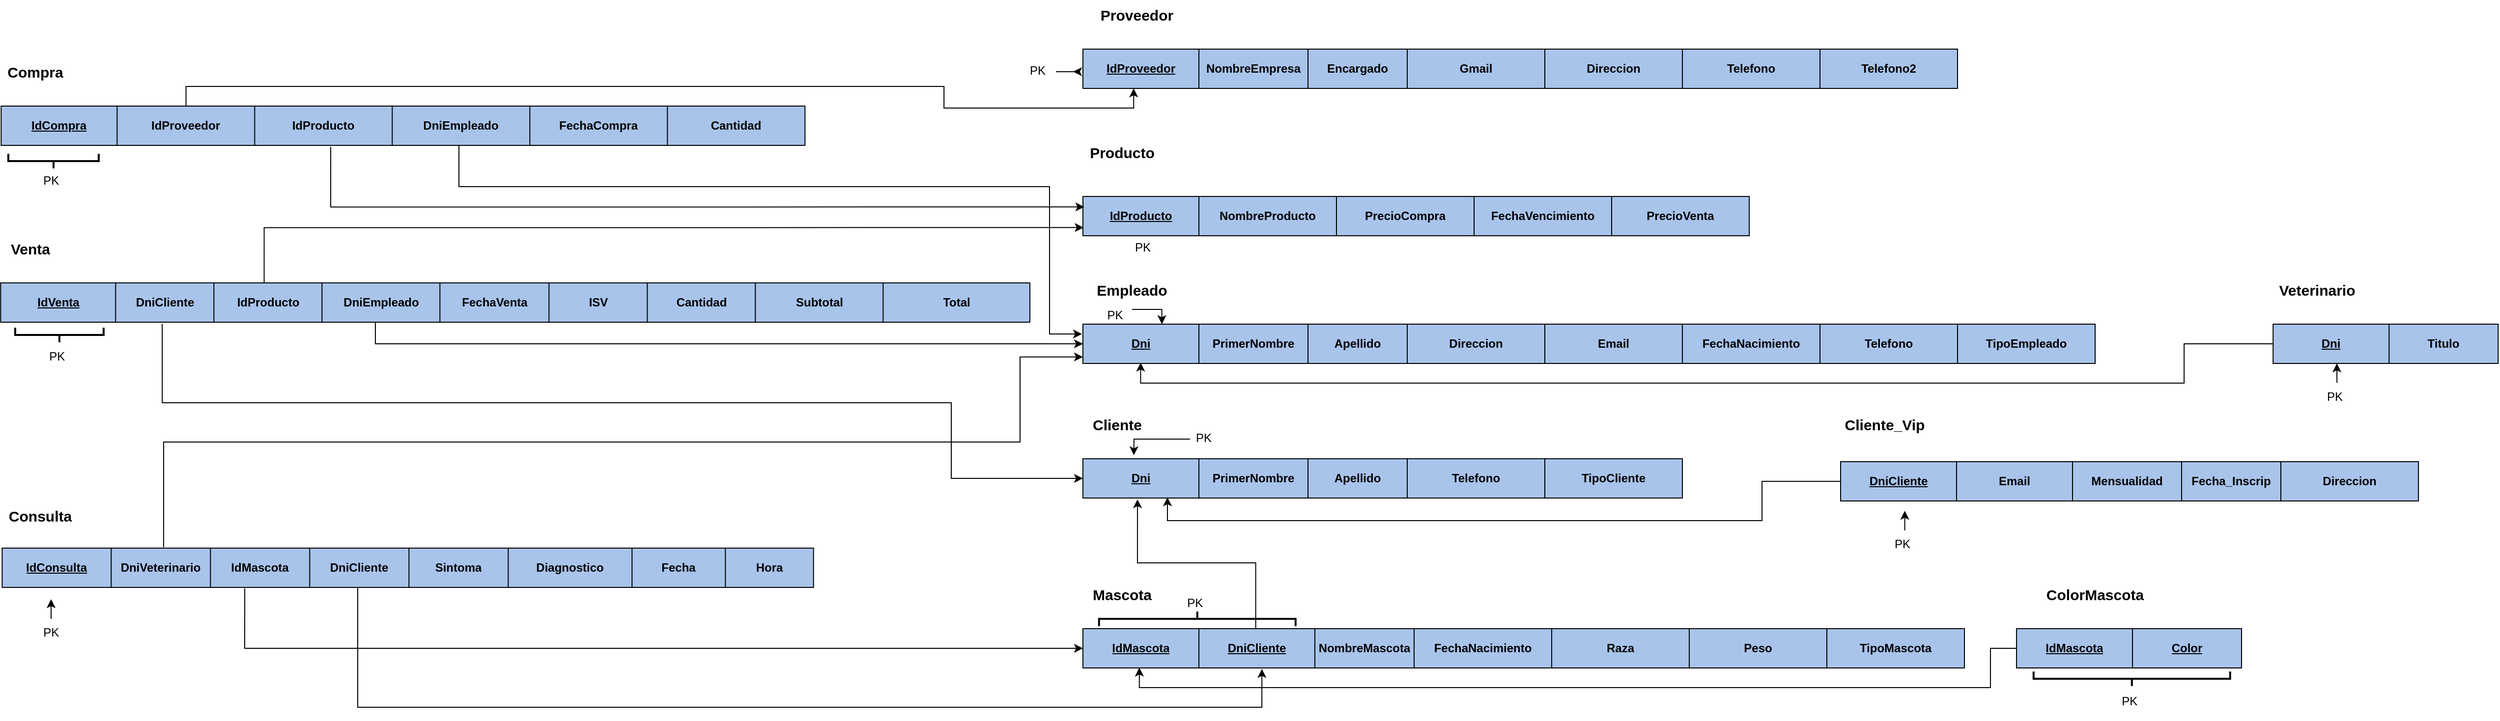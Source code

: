 <mxfile version="20.1.1" type="device"><diagram id="XAmzY2Pm8uaofA_LqU26" name="Page-2"><mxGraphModel dx="2744" dy="787" grid="1" gridSize="10" guides="1" tooltips="1" connect="1" arrows="1" fold="1" page="1" pageScale="1" pageWidth="1169" pageHeight="827" math="0" shadow="0"><root><mxCell id="0"/><mxCell id="1" parent="0"/><mxCell id="cTobiSE4EGSaEk4WA8SZ-1" value="" style="shape=table;startSize=0;container=1;collapsible=0;childLayout=tableLayout;labelBackgroundColor=#FFFFFF;fillColor=#A9C4EB;" parent="1" vertex="1"><mxGeometry x="-6" y="100" width="890" height="40" as="geometry"/></mxCell><mxCell id="cTobiSE4EGSaEk4WA8SZ-2" value="" style="shape=tableRow;horizontal=0;startSize=0;swimlaneHead=0;swimlaneBody=0;top=0;left=0;bottom=0;right=0;collapsible=0;dropTarget=0;fillColor=none;points=[[0,0.5],[1,0.5]];portConstraint=eastwest;" parent="cTobiSE4EGSaEk4WA8SZ-1" vertex="1"><mxGeometry width="890" height="40" as="geometry"/></mxCell><mxCell id="cTobiSE4EGSaEk4WA8SZ-3" value="IdProveedor" style="shape=partialRectangle;html=1;whiteSpace=wrap;connectable=0;overflow=hidden;fillColor=none;top=0;left=0;bottom=0;right=0;pointerEvents=1;fontStyle=5;labelBackgroundColor=none;" parent="cTobiSE4EGSaEk4WA8SZ-2" vertex="1"><mxGeometry width="118" height="40" as="geometry"><mxRectangle width="118" height="40" as="alternateBounds"/></mxGeometry></mxCell><mxCell id="cTobiSE4EGSaEk4WA8SZ-4" value="NombreEmpresa" style="shape=partialRectangle;html=1;whiteSpace=wrap;connectable=0;overflow=hidden;fillColor=none;top=0;left=0;bottom=0;right=0;pointerEvents=1;fontStyle=1" parent="cTobiSE4EGSaEk4WA8SZ-2" vertex="1"><mxGeometry x="118" width="111" height="40" as="geometry"><mxRectangle width="111" height="40" as="alternateBounds"/></mxGeometry></mxCell><mxCell id="cTobiSE4EGSaEk4WA8SZ-5" value="Encargado" style="shape=partialRectangle;html=1;whiteSpace=wrap;connectable=0;overflow=hidden;fillColor=none;top=0;left=0;bottom=0;right=0;pointerEvents=1;fontStyle=1" parent="cTobiSE4EGSaEk4WA8SZ-2" vertex="1"><mxGeometry x="229" width="101" height="40" as="geometry"><mxRectangle width="101" height="40" as="alternateBounds"/></mxGeometry></mxCell><mxCell id="cTobiSE4EGSaEk4WA8SZ-6" value="Gmail" style="shape=partialRectangle;html=1;whiteSpace=wrap;connectable=0;overflow=hidden;fillColor=none;top=0;left=0;bottom=0;right=0;pointerEvents=1;fontStyle=1" parent="cTobiSE4EGSaEk4WA8SZ-2" vertex="1"><mxGeometry x="330" width="140" height="40" as="geometry"><mxRectangle width="140" height="40" as="alternateBounds"/></mxGeometry></mxCell><mxCell id="cTobiSE4EGSaEk4WA8SZ-8" value="Direccion" style="shape=partialRectangle;html=1;whiteSpace=wrap;connectable=0;overflow=hidden;fillColor=none;top=0;left=0;bottom=0;right=0;pointerEvents=1;fontStyle=1" parent="cTobiSE4EGSaEk4WA8SZ-2" vertex="1"><mxGeometry x="470" width="140" height="40" as="geometry"><mxRectangle width="140" height="40" as="alternateBounds"/></mxGeometry></mxCell><mxCell id="cTobiSE4EGSaEk4WA8SZ-9" value="Telefono" style="shape=partialRectangle;html=1;whiteSpace=wrap;connectable=0;overflow=hidden;fillColor=none;top=0;left=0;bottom=0;right=0;pointerEvents=1;fontStyle=1" parent="cTobiSE4EGSaEk4WA8SZ-2" vertex="1"><mxGeometry x="610" width="140" height="40" as="geometry"><mxRectangle width="140" height="40" as="alternateBounds"/></mxGeometry></mxCell><mxCell id="cTobiSE4EGSaEk4WA8SZ-10" value="Telefono2" style="shape=partialRectangle;html=1;whiteSpace=wrap;connectable=0;overflow=hidden;fillColor=none;top=0;left=0;bottom=0;right=0;pointerEvents=1;fontStyle=1" parent="cTobiSE4EGSaEk4WA8SZ-2" vertex="1"><mxGeometry x="750" width="140" height="40" as="geometry"><mxRectangle width="140" height="40" as="alternateBounds"/></mxGeometry></mxCell><mxCell id="cTobiSE4EGSaEk4WA8SZ-11" value="Proveedor" style="text;html=1;strokeColor=none;fillColor=none;align=center;verticalAlign=middle;whiteSpace=wrap;rounded=0;fontStyle=1;fontSize=15;" parent="1" vertex="1"><mxGeometry x="-6" y="50" width="110.11" height="30" as="geometry"/></mxCell><mxCell id="cTobiSE4EGSaEk4WA8SZ-12" value="" style="shape=table;startSize=0;container=1;collapsible=0;childLayout=tableLayout;fillColor=#A9C4EB;" parent="1" vertex="1"><mxGeometry x="-6" y="380" width="1030" height="40" as="geometry"/></mxCell><mxCell id="cTobiSE4EGSaEk4WA8SZ-13" value="" style="shape=tableRow;horizontal=0;startSize=0;swimlaneHead=0;swimlaneBody=0;top=0;left=0;bottom=0;right=0;collapsible=0;dropTarget=0;fillColor=none;points=[[0,0.5],[1,0.5]];portConstraint=eastwest;" parent="cTobiSE4EGSaEk4WA8SZ-12" vertex="1"><mxGeometry width="1030" height="40" as="geometry"/></mxCell><mxCell id="cTobiSE4EGSaEk4WA8SZ-14" value="Dni" style="shape=partialRectangle;html=1;whiteSpace=wrap;connectable=0;overflow=hidden;fillColor=none;top=0;left=0;bottom=0;right=0;pointerEvents=1;fontStyle=5" parent="cTobiSE4EGSaEk4WA8SZ-13" vertex="1"><mxGeometry width="118" height="40" as="geometry"><mxRectangle width="118" height="40" as="alternateBounds"/></mxGeometry></mxCell><mxCell id="cTobiSE4EGSaEk4WA8SZ-15" value="PrimerNombre" style="shape=partialRectangle;html=1;whiteSpace=wrap;connectable=0;overflow=hidden;fillColor=none;top=0;left=0;bottom=0;right=0;pointerEvents=1;fontStyle=1" parent="cTobiSE4EGSaEk4WA8SZ-13" vertex="1"><mxGeometry x="118" width="111" height="40" as="geometry"><mxRectangle width="111" height="40" as="alternateBounds"/></mxGeometry></mxCell><mxCell id="cTobiSE4EGSaEk4WA8SZ-16" value="Apellido" style="shape=partialRectangle;html=1;whiteSpace=wrap;connectable=0;overflow=hidden;fillColor=none;top=0;left=0;bottom=0;right=0;pointerEvents=1;fontStyle=1" parent="cTobiSE4EGSaEk4WA8SZ-13" vertex="1"><mxGeometry x="229" width="101" height="40" as="geometry"><mxRectangle width="101" height="40" as="alternateBounds"/></mxGeometry></mxCell><mxCell id="cTobiSE4EGSaEk4WA8SZ-17" value="Direccion" style="shape=partialRectangle;html=1;whiteSpace=wrap;connectable=0;overflow=hidden;fillColor=none;top=0;left=0;bottom=0;right=0;pointerEvents=1;fontStyle=1" parent="cTobiSE4EGSaEk4WA8SZ-13" vertex="1"><mxGeometry x="330" width="140" height="40" as="geometry"><mxRectangle width="140" height="40" as="alternateBounds"/></mxGeometry></mxCell><mxCell id="cTobiSE4EGSaEk4WA8SZ-18" value="Email" style="shape=partialRectangle;html=1;whiteSpace=wrap;connectable=0;overflow=hidden;fillColor=none;top=0;left=0;bottom=0;right=0;pointerEvents=1;fontStyle=1" parent="cTobiSE4EGSaEk4WA8SZ-13" vertex="1"><mxGeometry x="470" width="140" height="40" as="geometry"><mxRectangle width="140" height="40" as="alternateBounds"/></mxGeometry></mxCell><mxCell id="cTobiSE4EGSaEk4WA8SZ-19" value="FechaNacimiento" style="shape=partialRectangle;html=1;whiteSpace=wrap;connectable=0;overflow=hidden;fillColor=none;top=0;left=0;bottom=0;right=0;pointerEvents=1;fontStyle=1" parent="cTobiSE4EGSaEk4WA8SZ-13" vertex="1"><mxGeometry x="610" width="140" height="40" as="geometry"><mxRectangle width="140" height="40" as="alternateBounds"/></mxGeometry></mxCell><mxCell id="cTobiSE4EGSaEk4WA8SZ-20" value="Telefono" style="shape=partialRectangle;html=1;whiteSpace=wrap;connectable=0;overflow=hidden;fillColor=none;top=0;left=0;bottom=0;right=0;pointerEvents=1;fontStyle=1" parent="cTobiSE4EGSaEk4WA8SZ-13" vertex="1"><mxGeometry x="750" width="140" height="40" as="geometry"><mxRectangle width="140" height="40" as="alternateBounds"/></mxGeometry></mxCell><mxCell id="cTobiSE4EGSaEk4WA8SZ-21" value="TipoEmpleado" style="shape=partialRectangle;html=1;whiteSpace=wrap;connectable=0;overflow=hidden;fillColor=none;top=0;left=0;bottom=0;right=0;pointerEvents=1;fontStyle=1" parent="cTobiSE4EGSaEk4WA8SZ-13" vertex="1"><mxGeometry x="890" width="140" height="40" as="geometry"><mxRectangle width="140" height="40" as="alternateBounds"/></mxGeometry></mxCell><mxCell id="cTobiSE4EGSaEk4WA8SZ-22" value="Empleado" style="text;html=1;strokeColor=none;fillColor=none;align=center;verticalAlign=middle;whiteSpace=wrap;rounded=0;fontStyle=1;fontSize=15;" parent="1" vertex="1"><mxGeometry x="-6" y="330" width="100.11" height="30" as="geometry"/></mxCell><mxCell id="cTobiSE4EGSaEk4WA8SZ-23" value="" style="shape=table;startSize=0;container=1;collapsible=0;childLayout=tableLayout;fillColor=#A9C4EB;" parent="1" vertex="1"><mxGeometry x="-6" y="517" width="610" height="40" as="geometry"/></mxCell><mxCell id="cTobiSE4EGSaEk4WA8SZ-24" value="" style="shape=tableRow;horizontal=0;startSize=0;swimlaneHead=0;swimlaneBody=0;top=0;left=0;bottom=0;right=0;collapsible=0;dropTarget=0;fillColor=none;points=[[0,0.5],[1,0.5]];portConstraint=eastwest;" parent="cTobiSE4EGSaEk4WA8SZ-23" vertex="1"><mxGeometry width="610" height="40" as="geometry"/></mxCell><mxCell id="cTobiSE4EGSaEk4WA8SZ-25" value="Dni" style="shape=partialRectangle;html=1;whiteSpace=wrap;connectable=0;overflow=hidden;fillColor=none;top=0;left=0;bottom=0;right=0;pointerEvents=1;fontStyle=5" parent="cTobiSE4EGSaEk4WA8SZ-24" vertex="1"><mxGeometry width="118" height="40" as="geometry"><mxRectangle width="118" height="40" as="alternateBounds"/></mxGeometry></mxCell><mxCell id="cTobiSE4EGSaEk4WA8SZ-26" value="PrimerNombre" style="shape=partialRectangle;html=1;whiteSpace=wrap;connectable=0;overflow=hidden;fillColor=none;top=0;left=0;bottom=0;right=0;pointerEvents=1;fontStyle=1" parent="cTobiSE4EGSaEk4WA8SZ-24" vertex="1"><mxGeometry x="118" width="111" height="40" as="geometry"><mxRectangle width="111" height="40" as="alternateBounds"/></mxGeometry></mxCell><mxCell id="cTobiSE4EGSaEk4WA8SZ-27" value="Apellido" style="shape=partialRectangle;html=1;whiteSpace=wrap;connectable=0;overflow=hidden;fillColor=none;top=0;left=0;bottom=0;right=0;pointerEvents=1;fontStyle=1" parent="cTobiSE4EGSaEk4WA8SZ-24" vertex="1"><mxGeometry x="229" width="101" height="40" as="geometry"><mxRectangle width="101" height="40" as="alternateBounds"/></mxGeometry></mxCell><mxCell id="cTobiSE4EGSaEk4WA8SZ-28" value="Telefono" style="shape=partialRectangle;html=1;whiteSpace=wrap;connectable=0;overflow=hidden;fillColor=none;top=0;left=0;bottom=0;right=0;pointerEvents=1;fontStyle=1" parent="cTobiSE4EGSaEk4WA8SZ-24" vertex="1"><mxGeometry x="330" width="140" height="40" as="geometry"><mxRectangle width="140" height="40" as="alternateBounds"/></mxGeometry></mxCell><mxCell id="cTobiSE4EGSaEk4WA8SZ-29" value="TipoCliente" style="shape=partialRectangle;html=1;whiteSpace=wrap;connectable=0;overflow=hidden;fillColor=none;top=0;left=0;bottom=0;right=0;pointerEvents=1;fontStyle=1" parent="cTobiSE4EGSaEk4WA8SZ-24" vertex="1"><mxGeometry x="470" width="140" height="40" as="geometry"><mxRectangle width="140" height="40" as="alternateBounds"/></mxGeometry></mxCell><mxCell id="cTobiSE4EGSaEk4WA8SZ-30" value="Cliente" style="text;html=1;strokeColor=none;fillColor=none;align=center;verticalAlign=middle;whiteSpace=wrap;rounded=0;fontStyle=1;fontSize=15;" parent="1" vertex="1"><mxGeometry x="-6" y="467" width="70.11" height="30" as="geometry"/></mxCell><mxCell id="cTobiSE4EGSaEk4WA8SZ-32" value="" style="shape=table;startSize=0;container=1;collapsible=0;childLayout=tableLayout;fillColor=#A9C4EB;" parent="1" vertex="1"><mxGeometry x="765" y="520" width="588" height="40" as="geometry"/></mxCell><mxCell id="cTobiSE4EGSaEk4WA8SZ-33" value="" style="shape=tableRow;horizontal=0;startSize=0;swimlaneHead=0;swimlaneBody=0;top=0;left=0;bottom=0;right=0;collapsible=0;dropTarget=0;fillColor=none;points=[[0,0.5],[1,0.5]];portConstraint=eastwest;" parent="cTobiSE4EGSaEk4WA8SZ-32" vertex="1"><mxGeometry width="588" height="40" as="geometry"/></mxCell><mxCell id="cTobiSE4EGSaEk4WA8SZ-34" value="&lt;u&gt;DniCliente&lt;/u&gt;" style="shape=partialRectangle;html=1;whiteSpace=wrap;connectable=0;overflow=hidden;fillColor=none;top=0;left=0;bottom=0;right=0;pointerEvents=1;fontStyle=1" parent="cTobiSE4EGSaEk4WA8SZ-33" vertex="1"><mxGeometry width="118" height="40" as="geometry"><mxRectangle width="118" height="40" as="alternateBounds"/></mxGeometry></mxCell><mxCell id="cTobiSE4EGSaEk4WA8SZ-35" value="Email" style="shape=partialRectangle;html=1;whiteSpace=wrap;connectable=0;overflow=hidden;fillColor=none;top=0;left=0;bottom=0;right=0;pointerEvents=1;fontStyle=1" parent="cTobiSE4EGSaEk4WA8SZ-33" vertex="1"><mxGeometry x="118" width="118" height="40" as="geometry"><mxRectangle width="118" height="40" as="alternateBounds"/></mxGeometry></mxCell><mxCell id="cTobiSE4EGSaEk4WA8SZ-36" value="Mensualidad" style="shape=partialRectangle;html=1;whiteSpace=wrap;connectable=0;overflow=hidden;fillColor=none;top=0;left=0;bottom=0;right=0;pointerEvents=1;fontStyle=1" parent="cTobiSE4EGSaEk4WA8SZ-33" vertex="1"><mxGeometry x="236" width="111" height="40" as="geometry"><mxRectangle width="111" height="40" as="alternateBounds"/></mxGeometry></mxCell><mxCell id="cTobiSE4EGSaEk4WA8SZ-37" value="Fecha_Inscrip" style="shape=partialRectangle;html=1;whiteSpace=wrap;connectable=0;overflow=hidden;fillColor=none;top=0;left=0;bottom=0;right=0;pointerEvents=1;fontStyle=1" parent="cTobiSE4EGSaEk4WA8SZ-33" vertex="1"><mxGeometry x="347" width="101" height="40" as="geometry"><mxRectangle width="101" height="40" as="alternateBounds"/></mxGeometry></mxCell><mxCell id="cTobiSE4EGSaEk4WA8SZ-38" value="Direccion" style="shape=partialRectangle;html=1;whiteSpace=wrap;connectable=0;overflow=hidden;fillColor=none;top=0;left=0;bottom=0;right=0;pointerEvents=1;fontStyle=1" parent="cTobiSE4EGSaEk4WA8SZ-33" vertex="1"><mxGeometry x="448" width="140" height="40" as="geometry"><mxRectangle width="140" height="40" as="alternateBounds"/></mxGeometry></mxCell><mxCell id="cTobiSE4EGSaEk4WA8SZ-40" value="Cliente_Vip" style="text;html=1;strokeColor=none;fillColor=none;align=center;verticalAlign=middle;whiteSpace=wrap;rounded=0;fontStyle=1;fontSize=15;" parent="1" vertex="1"><mxGeometry x="765" y="467" width="90.11" height="30" as="geometry"/></mxCell><mxCell id="cTobiSE4EGSaEk4WA8SZ-48" value="Consulta" style="text;html=1;strokeColor=none;fillColor=none;align=center;verticalAlign=middle;whiteSpace=wrap;rounded=0;fontStyle=1;fontSize=15;" parent="1" vertex="1"><mxGeometry x="-1107.34" y="560" width="80.11" height="30" as="geometry"/></mxCell><mxCell id="cTobiSE4EGSaEk4WA8SZ-118" style="edgeStyle=orthogonalEdgeStyle;rounded=0;orthogonalLoop=1;jettySize=auto;html=1;fontSize=15;entryX=0.057;entryY=0.98;entryDx=0;entryDy=0;entryPerimeter=0;" parent="1" source="cTobiSE4EGSaEk4WA8SZ-50" target="cTobiSE4EGSaEk4WA8SZ-13" edge="1"><mxGeometry relative="1" as="geometry"><mxPoint x="34" y="450" as="targetPoint"/></mxGeometry></mxCell><mxCell id="cTobiSE4EGSaEk4WA8SZ-50" value="" style="shape=table;startSize=0;container=1;collapsible=0;childLayout=tableLayout;fillColor=#A9C4EB;" parent="1" vertex="1"><mxGeometry x="1205.11" y="380" width="229" height="40" as="geometry"/></mxCell><mxCell id="cTobiSE4EGSaEk4WA8SZ-51" value="" style="shape=tableRow;horizontal=0;startSize=0;swimlaneHead=0;swimlaneBody=0;top=0;left=0;bottom=0;right=0;collapsible=0;dropTarget=0;fillColor=none;points=[[0,0.5],[1,0.5]];portConstraint=eastwest;" parent="cTobiSE4EGSaEk4WA8SZ-50" vertex="1"><mxGeometry width="229" height="40" as="geometry"/></mxCell><mxCell id="cTobiSE4EGSaEk4WA8SZ-52" value="Dni" style="shape=partialRectangle;html=1;whiteSpace=wrap;connectable=0;overflow=hidden;fillColor=none;top=0;left=0;bottom=0;right=0;pointerEvents=1;fontStyle=5" parent="cTobiSE4EGSaEk4WA8SZ-51" vertex="1"><mxGeometry width="118" height="40" as="geometry"><mxRectangle width="118" height="40" as="alternateBounds"/></mxGeometry></mxCell><mxCell id="cTobiSE4EGSaEk4WA8SZ-53" value="Titulo" style="shape=partialRectangle;html=1;whiteSpace=wrap;connectable=0;overflow=hidden;fillColor=none;top=0;left=0;bottom=0;right=0;pointerEvents=1;fontStyle=1" parent="cTobiSE4EGSaEk4WA8SZ-51" vertex="1"><mxGeometry x="118" width="111" height="40" as="geometry"><mxRectangle width="111" height="40" as="alternateBounds"/></mxGeometry></mxCell><mxCell id="cTobiSE4EGSaEk4WA8SZ-54" value="Veterinario" style="text;html=1;strokeColor=none;fillColor=none;align=center;verticalAlign=middle;whiteSpace=wrap;rounded=0;fontStyle=1;fontSize=15;" parent="1" vertex="1"><mxGeometry x="1205.11" y="330" width="90.11" height="30" as="geometry"/></mxCell><mxCell id="cTobiSE4EGSaEk4WA8SZ-55" value="" style="shape=table;startSize=0;container=1;collapsible=0;childLayout=tableLayout;fillColor=#A9C4EB;" parent="1" vertex="1"><mxGeometry x="-6.0" y="250" width="678" height="40" as="geometry"/></mxCell><mxCell id="cTobiSE4EGSaEk4WA8SZ-56" value="" style="shape=tableRow;horizontal=0;startSize=0;swimlaneHead=0;swimlaneBody=0;top=0;left=0;bottom=0;right=0;collapsible=0;dropTarget=0;fillColor=none;points=[[0,0.5],[1,0.5]];portConstraint=eastwest;" parent="cTobiSE4EGSaEk4WA8SZ-55" vertex="1"><mxGeometry width="678" height="40" as="geometry"/></mxCell><mxCell id="cTobiSE4EGSaEk4WA8SZ-57" value="IdProducto" style="shape=partialRectangle;html=1;whiteSpace=wrap;connectable=0;overflow=hidden;fillColor=none;top=0;left=0;bottom=0;right=0;pointerEvents=1;fontStyle=5" parent="cTobiSE4EGSaEk4WA8SZ-56" vertex="1"><mxGeometry width="118" height="40" as="geometry"><mxRectangle width="118" height="40" as="alternateBounds"/></mxGeometry></mxCell><mxCell id="4yWXwOVykgRyZm-Iu1ia-2" value="NombreProducto" style="shape=partialRectangle;html=1;whiteSpace=wrap;connectable=0;overflow=hidden;fillColor=none;top=0;left=0;bottom=0;right=0;pointerEvents=1;fontStyle=1" parent="cTobiSE4EGSaEk4WA8SZ-56" vertex="1"><mxGeometry x="118" width="140" height="40" as="geometry"><mxRectangle width="140" height="40" as="alternateBounds"/></mxGeometry></mxCell><mxCell id="cTobiSE4EGSaEk4WA8SZ-58" value="PrecioCompra" style="shape=partialRectangle;html=1;whiteSpace=wrap;connectable=0;overflow=hidden;fillColor=none;top=0;left=0;bottom=0;right=0;pointerEvents=1;fontStyle=1" parent="cTobiSE4EGSaEk4WA8SZ-56" vertex="1"><mxGeometry x="258" width="140" height="40" as="geometry"><mxRectangle width="140" height="40" as="alternateBounds"/></mxGeometry></mxCell><mxCell id="cTobiSE4EGSaEk4WA8SZ-59" value="FechaVencimiento" style="shape=partialRectangle;html=1;whiteSpace=wrap;connectable=0;overflow=hidden;fillColor=none;top=0;left=0;bottom=0;right=0;pointerEvents=1;fontStyle=1" parent="cTobiSE4EGSaEk4WA8SZ-56" vertex="1"><mxGeometry x="398" width="140" height="40" as="geometry"><mxRectangle width="140" height="40" as="alternateBounds"/></mxGeometry></mxCell><mxCell id="cTobiSE4EGSaEk4WA8SZ-60" value="PrecioVenta" style="shape=partialRectangle;html=1;whiteSpace=wrap;connectable=0;overflow=hidden;fillColor=none;top=0;left=0;bottom=0;right=0;pointerEvents=1;fontStyle=1" parent="cTobiSE4EGSaEk4WA8SZ-56" vertex="1"><mxGeometry x="538" width="140" height="40" as="geometry"><mxRectangle width="140" height="40" as="alternateBounds"/></mxGeometry></mxCell><mxCell id="cTobiSE4EGSaEk4WA8SZ-62" value="Producto" style="text;html=1;strokeColor=none;fillColor=none;align=center;verticalAlign=middle;whiteSpace=wrap;rounded=0;fontStyle=1;fontSize=15;" parent="1" vertex="1"><mxGeometry x="-6.0" y="190" width="80.11" height="30" as="geometry"/></mxCell><mxCell id="cTobiSE4EGSaEk4WA8SZ-121" style="edgeStyle=orthogonalEdgeStyle;rounded=0;orthogonalLoop=1;jettySize=auto;html=1;fontSize=15;exitX=0.196;exitY=0.013;exitDx=0;exitDy=0;exitPerimeter=0;entryX=0.091;entryY=1.033;entryDx=0;entryDy=0;entryPerimeter=0;" parent="1" source="cTobiSE4EGSaEk4WA8SZ-65" target="cTobiSE4EGSaEk4WA8SZ-23" edge="1"><mxGeometry relative="1" as="geometry"><Array as="points"><mxPoint x="170" y="623"/><mxPoint x="50" y="623"/></Array><mxPoint x="50" y="580" as="targetPoint"/></mxGeometry></mxCell><mxCell id="cTobiSE4EGSaEk4WA8SZ-64" value="" style="shape=table;startSize=0;container=1;collapsible=0;childLayout=tableLayout;fillColor=#A9C4EB;" parent="1" vertex="1"><mxGeometry x="-6" y="690" width="897" height="40" as="geometry"/></mxCell><mxCell id="cTobiSE4EGSaEk4WA8SZ-65" value="" style="shape=tableRow;horizontal=0;startSize=0;swimlaneHead=0;swimlaneBody=0;top=0;left=0;bottom=0;right=0;collapsible=0;dropTarget=0;fillColor=none;points=[[0,0.5],[1,0.5]];portConstraint=eastwest;" parent="cTobiSE4EGSaEk4WA8SZ-64" vertex="1"><mxGeometry width="897" height="40" as="geometry"/></mxCell><mxCell id="cTobiSE4EGSaEk4WA8SZ-66" value="IdMascota" style="shape=partialRectangle;html=1;whiteSpace=wrap;connectable=0;overflow=hidden;fillColor=none;top=0;left=0;bottom=0;right=0;pointerEvents=1;fontStyle=5" parent="cTobiSE4EGSaEk4WA8SZ-65" vertex="1"><mxGeometry width="118" height="40" as="geometry"><mxRectangle width="118" height="40" as="alternateBounds"/></mxGeometry></mxCell><mxCell id="cTobiSE4EGSaEk4WA8SZ-67" value="DniCliente" style="shape=partialRectangle;html=1;whiteSpace=wrap;connectable=0;overflow=hidden;fillColor=none;top=0;left=0;bottom=0;right=0;pointerEvents=1;fontStyle=5" parent="cTobiSE4EGSaEk4WA8SZ-65" vertex="1"><mxGeometry x="118" width="118" height="40" as="geometry"><mxRectangle width="118" height="40" as="alternateBounds"/></mxGeometry></mxCell><mxCell id="cTobiSE4EGSaEk4WA8SZ-68" value="NombreMascota" style="shape=partialRectangle;html=1;whiteSpace=wrap;connectable=0;overflow=hidden;fillColor=none;top=0;left=0;bottom=0;right=0;pointerEvents=1;fontStyle=1" parent="cTobiSE4EGSaEk4WA8SZ-65" vertex="1"><mxGeometry x="236" width="101" height="40" as="geometry"><mxRectangle width="101" height="40" as="alternateBounds"/></mxGeometry></mxCell><mxCell id="cTobiSE4EGSaEk4WA8SZ-69" value="FechaNacimiento" style="shape=partialRectangle;html=1;whiteSpace=wrap;connectable=0;overflow=hidden;fillColor=none;top=0;left=0;bottom=0;right=0;pointerEvents=1;fontStyle=1" parent="cTobiSE4EGSaEk4WA8SZ-65" vertex="1"><mxGeometry x="337" width="140" height="40" as="geometry"><mxRectangle width="140" height="40" as="alternateBounds"/></mxGeometry></mxCell><mxCell id="cTobiSE4EGSaEk4WA8SZ-70" value="Raza" style="shape=partialRectangle;html=1;whiteSpace=wrap;connectable=0;overflow=hidden;fillColor=none;top=0;left=0;bottom=0;right=0;pointerEvents=1;fontStyle=1" parent="cTobiSE4EGSaEk4WA8SZ-65" vertex="1"><mxGeometry x="477" width="140" height="40" as="geometry"><mxRectangle width="140" height="40" as="alternateBounds"/></mxGeometry></mxCell><mxCell id="cTobiSE4EGSaEk4WA8SZ-71" value="Peso" style="shape=partialRectangle;html=1;whiteSpace=wrap;connectable=0;overflow=hidden;fillColor=none;top=0;left=0;bottom=0;right=0;pointerEvents=1;fontStyle=1" parent="cTobiSE4EGSaEk4WA8SZ-65" vertex="1"><mxGeometry x="617" width="140" height="40" as="geometry"><mxRectangle width="140" height="40" as="alternateBounds"/></mxGeometry></mxCell><mxCell id="cTobiSE4EGSaEk4WA8SZ-72" value="TipoMascota" style="shape=partialRectangle;html=1;whiteSpace=wrap;connectable=0;overflow=hidden;fillColor=none;top=0;left=0;bottom=0;right=0;pointerEvents=1;fontStyle=1" parent="cTobiSE4EGSaEk4WA8SZ-65" vertex="1"><mxGeometry x="757" width="140" height="40" as="geometry"><mxRectangle width="140" height="40" as="alternateBounds"/></mxGeometry></mxCell><mxCell id="cTobiSE4EGSaEk4WA8SZ-73" value="Mascota" style="text;html=1;strokeColor=none;fillColor=none;align=center;verticalAlign=middle;whiteSpace=wrap;rounded=0;fontStyle=1;fontSize=15;" parent="1" vertex="1"><mxGeometry x="-6" y="640" width="79.61" height="30" as="geometry"/></mxCell><mxCell id="cTobiSE4EGSaEk4WA8SZ-122" style="edgeStyle=orthogonalEdgeStyle;rounded=0;orthogonalLoop=1;jettySize=auto;html=1;fontSize=15;exitX=0.23;exitY=-0.011;exitDx=0;exitDy=0;exitPerimeter=0;entryX=0.058;entryY=1;entryDx=0;entryDy=0;entryPerimeter=0;" parent="1" source="cTobiSE4EGSaEk4WA8SZ-78" target="cTobiSE4EGSaEk4WA8SZ-2" edge="1"><mxGeometry relative="1" as="geometry"/></mxCell><mxCell id="cTobiSE4EGSaEk4WA8SZ-77" value="" style="shape=table;startSize=0;container=1;collapsible=0;childLayout=tableLayout;fillColor=#A9C4EB;" parent="1" vertex="1"><mxGeometry x="-1106.84" y="158" width="818" height="40" as="geometry"/></mxCell><mxCell id="cTobiSE4EGSaEk4WA8SZ-78" value="" style="shape=tableRow;horizontal=0;startSize=0;swimlaneHead=0;swimlaneBody=0;top=0;left=0;bottom=0;right=0;collapsible=0;dropTarget=0;fillColor=none;points=[[0,0.5],[1,0.5]];portConstraint=eastwest;" parent="cTobiSE4EGSaEk4WA8SZ-77" vertex="1"><mxGeometry width="818" height="40" as="geometry"/></mxCell><mxCell id="ls3lJaZ0AlTsaq9N6o0K-1" value="IdCompra" style="shape=partialRectangle;html=1;whiteSpace=wrap;connectable=0;overflow=hidden;fillColor=none;top=0;left=0;bottom=0;right=0;pointerEvents=1;fontStyle=5" vertex="1" parent="cTobiSE4EGSaEk4WA8SZ-78"><mxGeometry width="118" height="40" as="geometry"><mxRectangle width="118" height="40" as="alternateBounds"/></mxGeometry></mxCell><mxCell id="ls3lJaZ0AlTsaq9N6o0K-2" value="IdProveedor" style="shape=partialRectangle;html=1;whiteSpace=wrap;connectable=0;overflow=hidden;fillColor=none;top=0;left=0;bottom=0;right=0;pointerEvents=1;fontStyle=1" vertex="1" parent="cTobiSE4EGSaEk4WA8SZ-78"><mxGeometry x="118" width="140" height="40" as="geometry"><mxRectangle width="140" height="40" as="alternateBounds"/></mxGeometry></mxCell><mxCell id="ls3lJaZ0AlTsaq9N6o0K-3" value="IdProducto" style="shape=partialRectangle;html=1;whiteSpace=wrap;connectable=0;overflow=hidden;fillColor=none;top=0;left=0;bottom=0;right=0;pointerEvents=1;fontStyle=1" vertex="1" parent="cTobiSE4EGSaEk4WA8SZ-78"><mxGeometry x="258" width="140" height="40" as="geometry"><mxRectangle width="140" height="40" as="alternateBounds"/></mxGeometry></mxCell><mxCell id="ls3lJaZ0AlTsaq9N6o0K-4" value="DniEmpleado" style="shape=partialRectangle;html=1;whiteSpace=wrap;connectable=0;overflow=hidden;fillColor=none;top=0;left=0;bottom=0;right=0;pointerEvents=1;fontStyle=1" vertex="1" parent="cTobiSE4EGSaEk4WA8SZ-78"><mxGeometry x="398" width="140" height="40" as="geometry"><mxRectangle width="140" height="40" as="alternateBounds"/></mxGeometry></mxCell><mxCell id="cTobiSE4EGSaEk4WA8SZ-82" value="FechaCompra" style="shape=partialRectangle;html=1;whiteSpace=wrap;connectable=0;overflow=hidden;fillColor=none;top=0;left=0;bottom=0;right=0;pointerEvents=1;fontStyle=1" parent="cTobiSE4EGSaEk4WA8SZ-78" vertex="1"><mxGeometry x="538" width="140" height="40" as="geometry"><mxRectangle width="140" height="40" as="alternateBounds"/></mxGeometry></mxCell><mxCell id="cTobiSE4EGSaEk4WA8SZ-83" value="Cantidad" style="shape=partialRectangle;html=1;whiteSpace=wrap;connectable=0;overflow=hidden;fillColor=none;top=0;left=0;bottom=0;right=0;pointerEvents=1;fontStyle=1" parent="cTobiSE4EGSaEk4WA8SZ-78" vertex="1"><mxGeometry x="678" width="140" height="40" as="geometry"><mxRectangle width="140" height="40" as="alternateBounds"/></mxGeometry></mxCell><mxCell id="cTobiSE4EGSaEk4WA8SZ-84" value="Compra" style="text;html=1;strokeColor=none;fillColor=none;align=center;verticalAlign=middle;whiteSpace=wrap;rounded=0;fontStyle=1;fontSize=15;" parent="1" vertex="1"><mxGeometry x="-1106.84" y="108" width="69.61" height="30" as="geometry"/></mxCell><mxCell id="ls3lJaZ0AlTsaq9N6o0K-10" style="edgeStyle=orthogonalEdgeStyle;rounded=0;orthogonalLoop=1;jettySize=auto;html=1;entryX=0.001;entryY=0.792;entryDx=0;entryDy=0;entryPerimeter=0;exitX=0.256;exitY=0.025;exitDx=0;exitDy=0;exitPerimeter=0;" edge="1" parent="1" source="cTobiSE4EGSaEk4WA8SZ-88" target="cTobiSE4EGSaEk4WA8SZ-56"><mxGeometry relative="1" as="geometry"/></mxCell><mxCell id="cTobiSE4EGSaEk4WA8SZ-87" value="" style="shape=table;startSize=0;container=1;collapsible=0;childLayout=tableLayout;fillColor=#A9C4EB;" parent="1" vertex="1"><mxGeometry x="-1107.34" y="338" width="1047.34" height="40" as="geometry"/></mxCell><mxCell id="cTobiSE4EGSaEk4WA8SZ-88" value="" style="shape=tableRow;horizontal=0;startSize=0;swimlaneHead=0;swimlaneBody=0;top=0;left=0;bottom=0;right=0;collapsible=0;dropTarget=0;fillColor=none;points=[[0,0.5],[1,0.5]];portConstraint=eastwest;" parent="cTobiSE4EGSaEk4WA8SZ-87" vertex="1"><mxGeometry width="1047.34" height="40" as="geometry"/></mxCell><mxCell id="cTobiSE4EGSaEk4WA8SZ-89" value="IdVenta" style="shape=partialRectangle;html=1;whiteSpace=wrap;connectable=0;overflow=hidden;fillColor=none;top=0;left=0;bottom=0;right=0;pointerEvents=1;fontStyle=5" parent="cTobiSE4EGSaEk4WA8SZ-88" vertex="1"><mxGeometry width="117" height="40" as="geometry"><mxRectangle width="117" height="40" as="alternateBounds"/></mxGeometry></mxCell><mxCell id="ls3lJaZ0AlTsaq9N6o0K-5" value="DniCliente" style="shape=partialRectangle;html=1;whiteSpace=wrap;connectable=0;overflow=hidden;fillColor=none;top=0;left=0;bottom=0;right=0;pointerEvents=1;fontStyle=1" vertex="1" parent="cTobiSE4EGSaEk4WA8SZ-88"><mxGeometry x="117" width="100" height="40" as="geometry"><mxRectangle width="100" height="40" as="alternateBounds"/></mxGeometry></mxCell><mxCell id="ls3lJaZ0AlTsaq9N6o0K-6" value="IdProducto" style="shape=partialRectangle;html=1;whiteSpace=wrap;connectable=0;overflow=hidden;fillColor=none;top=0;left=0;bottom=0;right=0;pointerEvents=1;fontStyle=1" vertex="1" parent="cTobiSE4EGSaEk4WA8SZ-88"><mxGeometry x="217" width="110" height="40" as="geometry"><mxRectangle width="110" height="40" as="alternateBounds"/></mxGeometry></mxCell><mxCell id="ls3lJaZ0AlTsaq9N6o0K-7" value="DniEmpleado" style="shape=partialRectangle;html=1;whiteSpace=wrap;connectable=0;overflow=hidden;fillColor=none;top=0;left=0;bottom=0;right=0;pointerEvents=1;fontStyle=1" vertex="1" parent="cTobiSE4EGSaEk4WA8SZ-88"><mxGeometry x="327" width="120" height="40" as="geometry"><mxRectangle width="120" height="40" as="alternateBounds"/></mxGeometry></mxCell><mxCell id="cTobiSE4EGSaEk4WA8SZ-92" value="FechaVenta" style="shape=partialRectangle;html=1;whiteSpace=wrap;connectable=0;overflow=hidden;fillColor=none;top=0;left=0;bottom=0;right=0;pointerEvents=1;fontStyle=1" parent="cTobiSE4EGSaEk4WA8SZ-88" vertex="1"><mxGeometry x="447" width="111" height="40" as="geometry"><mxRectangle width="111" height="40" as="alternateBounds"/></mxGeometry></mxCell><mxCell id="cTobiSE4EGSaEk4WA8SZ-93" value="ISV" style="shape=partialRectangle;html=1;whiteSpace=wrap;connectable=0;overflow=hidden;fillColor=none;top=0;left=0;bottom=0;right=0;pointerEvents=1;fontStyle=1" parent="cTobiSE4EGSaEk4WA8SZ-88" vertex="1"><mxGeometry x="558" width="100" height="40" as="geometry"><mxRectangle width="100" height="40" as="alternateBounds"/></mxGeometry></mxCell><mxCell id="cTobiSE4EGSaEk4WA8SZ-94" value="Cantidad" style="shape=partialRectangle;html=1;whiteSpace=wrap;connectable=0;overflow=hidden;fillColor=none;top=0;left=0;bottom=0;right=0;pointerEvents=1;fontStyle=1" parent="cTobiSE4EGSaEk4WA8SZ-88" vertex="1"><mxGeometry x="658" width="110" height="40" as="geometry"><mxRectangle width="110" height="40" as="alternateBounds"/></mxGeometry></mxCell><mxCell id="cTobiSE4EGSaEk4WA8SZ-95" value="Subtotal" style="shape=partialRectangle;html=1;whiteSpace=wrap;connectable=0;overflow=hidden;fillColor=none;top=0;left=0;bottom=0;right=0;pointerEvents=1;fontStyle=1" parent="cTobiSE4EGSaEk4WA8SZ-88" vertex="1"><mxGeometry x="768" width="130" height="40" as="geometry"><mxRectangle width="130" height="40" as="alternateBounds"/></mxGeometry></mxCell><mxCell id="cTobiSE4EGSaEk4WA8SZ-96" value="Total" style="shape=partialRectangle;html=1;whiteSpace=wrap;connectable=0;overflow=hidden;fillColor=none;top=0;left=0;bottom=0;right=0;pointerEvents=1;fontStyle=1" parent="cTobiSE4EGSaEk4WA8SZ-88" vertex="1"><mxGeometry x="898" width="149" height="40" as="geometry"><mxRectangle width="149" height="40" as="alternateBounds"/></mxGeometry></mxCell><mxCell id="cTobiSE4EGSaEk4WA8SZ-97" value="Venta" style="text;html=1;strokeColor=none;fillColor=none;align=center;verticalAlign=middle;whiteSpace=wrap;rounded=0;fontStyle=1;fontSize=15;" parent="1" vertex="1"><mxGeometry x="-1107.34" y="288" width="60" height="30" as="geometry"/></mxCell><mxCell id="CAlqJnyCteMwgR2IEWJs-2" style="edgeStyle=orthogonalEdgeStyle;rounded=0;orthogonalLoop=1;jettySize=auto;html=1;exitX=0.199;exitY=-0.021;exitDx=0;exitDy=0;exitPerimeter=0;entryX=0;entryY=0.835;entryDx=0;entryDy=0;entryPerimeter=0;" parent="1" source="cTobiSE4EGSaEk4WA8SZ-102" target="cTobiSE4EGSaEk4WA8SZ-13" edge="1"><mxGeometry relative="1" as="geometry"><mxPoint x="-10" y="410" as="targetPoint"/><Array as="points"><mxPoint x="-941" y="500"/><mxPoint x="-70" y="500"/><mxPoint x="-70" y="413"/></Array></mxGeometry></mxCell><mxCell id="bP_v5WeRJivbHrq_oq79-4" style="edgeStyle=orthogonalEdgeStyle;rounded=0;orthogonalLoop=1;jettySize=auto;html=1;entryX=0;entryY=0.5;entryDx=0;entryDy=0;exitX=0.299;exitY=1.025;exitDx=0;exitDy=0;exitPerimeter=0;" parent="1" source="cTobiSE4EGSaEk4WA8SZ-102" target="cTobiSE4EGSaEk4WA8SZ-65" edge="1"><mxGeometry relative="1" as="geometry"><mxPoint x="-856" y="590" as="sourcePoint"/></mxGeometry></mxCell><mxCell id="4mht5zdsYIaBmkER1DEL-19" style="edgeStyle=orthogonalEdgeStyle;rounded=0;orthogonalLoop=1;jettySize=auto;html=1;entryX=0.203;entryY=1.025;entryDx=0;entryDy=0;entryPerimeter=0;exitX=0.404;exitY=1;exitDx=0;exitDy=0;exitPerimeter=0;" parent="1" source="cTobiSE4EGSaEk4WA8SZ-102" target="cTobiSE4EGSaEk4WA8SZ-65" edge="1"><mxGeometry relative="1" as="geometry"><Array as="points"><mxPoint x="-744" y="770"/><mxPoint x="176" y="770"/></Array></mxGeometry></mxCell><mxCell id="cTobiSE4EGSaEk4WA8SZ-101" value="" style="shape=table;startSize=0;container=1;collapsible=0;childLayout=tableLayout;fillColor=#A9C4EB;fontStyle=1" parent="1" vertex="1"><mxGeometry x="-1105.84" y="608" width="825.68" height="40" as="geometry"/></mxCell><mxCell id="cTobiSE4EGSaEk4WA8SZ-102" value="" style="shape=tableRow;horizontal=0;startSize=0;swimlaneHead=0;swimlaneBody=0;top=0;left=0;bottom=0;right=0;collapsible=0;dropTarget=0;fillColor=none;points=[[0,0.5],[1,0.5]];portConstraint=eastwest;" parent="cTobiSE4EGSaEk4WA8SZ-101" vertex="1"><mxGeometry width="825.68" height="40" as="geometry"/></mxCell><mxCell id="cTobiSE4EGSaEk4WA8SZ-104" value="&lt;u&gt;IdConsulta&lt;/u&gt;" style="shape=partialRectangle;html=1;whiteSpace=wrap;connectable=0;overflow=hidden;fillColor=none;top=0;left=0;bottom=0;right=0;pointerEvents=1;fontStyle=1" parent="cTobiSE4EGSaEk4WA8SZ-102" vertex="1"><mxGeometry width="111" height="40" as="geometry"><mxRectangle width="111" height="40" as="alternateBounds"/></mxGeometry></mxCell><mxCell id="cTobiSE4EGSaEk4WA8SZ-105" value="DniVeterinario" style="shape=partialRectangle;html=1;whiteSpace=wrap;connectable=0;overflow=hidden;fillColor=none;top=0;left=0;bottom=0;right=0;pointerEvents=1;fontStyle=1" parent="cTobiSE4EGSaEk4WA8SZ-102" vertex="1"><mxGeometry x="111" width="101" height="40" as="geometry"><mxRectangle width="101" height="40" as="alternateBounds"/></mxGeometry></mxCell><mxCell id="bP_v5WeRJivbHrq_oq79-1" value="IdMascota" style="shape=partialRectangle;html=1;whiteSpace=wrap;connectable=0;overflow=hidden;fillColor=none;top=0;left=0;bottom=0;right=0;pointerEvents=1;fontStyle=1" parent="cTobiSE4EGSaEk4WA8SZ-102" vertex="1"><mxGeometry x="212" width="101" height="40" as="geometry"><mxRectangle width="101" height="40" as="alternateBounds"/></mxGeometry></mxCell><mxCell id="4yWXwOVykgRyZm-Iu1ia-4" value="DniCliente" style="shape=partialRectangle;html=1;whiteSpace=wrap;connectable=0;overflow=hidden;fillColor=none;top=0;left=0;bottom=0;right=0;pointerEvents=1;fontStyle=1" parent="cTobiSE4EGSaEk4WA8SZ-102" vertex="1"><mxGeometry x="313" width="101" height="40" as="geometry"><mxRectangle width="101" height="40" as="alternateBounds"/></mxGeometry></mxCell><mxCell id="bP_v5WeRJivbHrq_oq79-3" value="Sintoma" style="shape=partialRectangle;html=1;whiteSpace=wrap;connectable=0;overflow=hidden;fillColor=none;top=0;left=0;bottom=0;right=0;pointerEvents=1;fontStyle=1" parent="cTobiSE4EGSaEk4WA8SZ-102" vertex="1"><mxGeometry x="414" width="101" height="40" as="geometry"><mxRectangle width="101" height="40" as="alternateBounds"/></mxGeometry></mxCell><mxCell id="bP_v5WeRJivbHrq_oq79-2" value="Diagnostico" style="shape=partialRectangle;html=1;whiteSpace=wrap;connectable=0;overflow=hidden;fillColor=none;top=0;left=0;bottom=0;right=0;pointerEvents=1;fontStyle=1" parent="cTobiSE4EGSaEk4WA8SZ-102" vertex="1"><mxGeometry x="515" width="126" height="40" as="geometry"><mxRectangle width="126" height="40" as="alternateBounds"/></mxGeometry></mxCell><mxCell id="cTobiSE4EGSaEk4WA8SZ-106" value="Fecha" style="shape=partialRectangle;html=1;whiteSpace=wrap;connectable=0;overflow=hidden;fillColor=none;top=0;left=0;bottom=0;right=0;pointerEvents=1;fontStyle=1" parent="cTobiSE4EGSaEk4WA8SZ-102" vertex="1"><mxGeometry x="641" width="95" height="40" as="geometry"><mxRectangle width="95" height="40" as="alternateBounds"/></mxGeometry></mxCell><mxCell id="cTobiSE4EGSaEk4WA8SZ-107" value="Hora" style="shape=partialRectangle;html=1;whiteSpace=wrap;connectable=0;overflow=hidden;fillColor=none;top=0;left=0;bottom=0;right=0;pointerEvents=1;fontStyle=1" parent="cTobiSE4EGSaEk4WA8SZ-102" vertex="1"><mxGeometry x="736" width="90" height="40" as="geometry"><mxRectangle width="90" height="40" as="alternateBounds"/></mxGeometry></mxCell><mxCell id="cTobiSE4EGSaEk4WA8SZ-111" value="" style="shape=table;startSize=0;container=1;collapsible=0;childLayout=tableLayout;fillColor=#A9C4EB;fontStyle=1" parent="1" vertex="1"><mxGeometry x="944" y="690" width="229" height="40" as="geometry"/></mxCell><mxCell id="cTobiSE4EGSaEk4WA8SZ-112" value="" style="shape=tableRow;horizontal=0;startSize=0;swimlaneHead=0;swimlaneBody=0;top=0;left=0;bottom=0;right=0;collapsible=0;dropTarget=0;fillColor=none;points=[[0,0.5],[1,0.5]];portConstraint=eastwest;" parent="cTobiSE4EGSaEk4WA8SZ-111" vertex="1"><mxGeometry width="229" height="40" as="geometry"/></mxCell><mxCell id="cTobiSE4EGSaEk4WA8SZ-113" value="IdMascota" style="shape=partialRectangle;html=1;whiteSpace=wrap;connectable=0;overflow=hidden;fillColor=none;top=0;left=0;bottom=0;right=0;pointerEvents=1;fontStyle=5" parent="cTobiSE4EGSaEk4WA8SZ-112" vertex="1"><mxGeometry width="118" height="40" as="geometry"><mxRectangle width="118" height="40" as="alternateBounds"/></mxGeometry></mxCell><mxCell id="cTobiSE4EGSaEk4WA8SZ-114" value="Color" style="shape=partialRectangle;html=1;whiteSpace=wrap;connectable=0;overflow=hidden;fillColor=none;top=0;left=0;bottom=0;right=0;pointerEvents=1;fontStyle=5" parent="cTobiSE4EGSaEk4WA8SZ-112" vertex="1"><mxGeometry x="118" width="111" height="40" as="geometry"><mxRectangle width="111" height="40" as="alternateBounds"/></mxGeometry></mxCell><mxCell id="cTobiSE4EGSaEk4WA8SZ-115" value="ColorMascota" style="text;html=1;strokeColor=none;fillColor=none;align=center;verticalAlign=middle;whiteSpace=wrap;rounded=0;fontStyle=1;fontSize=15;" parent="1" vertex="1"><mxGeometry x="963.61" y="640" width="120" height="30" as="geometry"/></mxCell><mxCell id="cTobiSE4EGSaEk4WA8SZ-119" style="edgeStyle=orthogonalEdgeStyle;rounded=0;orthogonalLoop=1;jettySize=auto;html=1;fontSize=15;entryX=0.141;entryY=0.983;entryDx=0;entryDy=0;entryPerimeter=0;" parent="1" source="cTobiSE4EGSaEk4WA8SZ-33" target="cTobiSE4EGSaEk4WA8SZ-24" edge="1"><mxGeometry relative="1" as="geometry"><Array as="points"><mxPoint x="685" y="540"/><mxPoint x="685" y="580"/><mxPoint x="80" y="580"/></Array><mxPoint x="80" y="560" as="targetPoint"/></mxGeometry></mxCell><mxCell id="cTobiSE4EGSaEk4WA8SZ-120" style="edgeStyle=orthogonalEdgeStyle;rounded=0;orthogonalLoop=1;jettySize=auto;html=1;entryX=0.064;entryY=0.991;entryDx=0;entryDy=0;entryPerimeter=0;fontSize=15;" parent="1" source="cTobiSE4EGSaEk4WA8SZ-112" target="cTobiSE4EGSaEk4WA8SZ-65" edge="1"><mxGeometry relative="1" as="geometry"/></mxCell><mxCell id="4mht5zdsYIaBmkER1DEL-1" value="" style="strokeWidth=2;html=1;shape=mxgraph.flowchart.annotation_2;align=left;labelPosition=right;pointerEvents=1;rotation=-90;" parent="1" vertex="1"><mxGeometry x="-1060.92" y="168" width="14.77" height="92" as="geometry"/></mxCell><mxCell id="4mht5zdsYIaBmkER1DEL-2" value="PK" style="text;strokeColor=none;fillColor=none;spacingLeft=4;spacingRight=4;overflow=hidden;rotatable=0;points=[[0,0.5],[1,0.5]];portConstraint=eastwest;fontSize=12;" parent="1" vertex="1"><mxGeometry x="-1069.84" y="220" width="32.61" height="30" as="geometry"/></mxCell><mxCell id="4mht5zdsYIaBmkER1DEL-3" value="" style="strokeWidth=2;html=1;shape=mxgraph.flowchart.annotation_2;align=left;labelPosition=right;pointerEvents=1;rotation=-90;" parent="1" vertex="1"><mxGeometry x="-1054.92" y="346" width="14.77" height="90" as="geometry"/></mxCell><mxCell id="4mht5zdsYIaBmkER1DEL-4" value="PK" style="text;strokeColor=none;fillColor=none;spacingLeft=4;spacingRight=4;overflow=hidden;rotatable=0;points=[[0,0.5],[1,0.5]];portConstraint=eastwest;fontSize=12;" parent="1" vertex="1"><mxGeometry x="-1063.84" y="399" width="32.61" height="30" as="geometry"/></mxCell><mxCell id="4yWXwOVykgRyZm-Iu1ia-3" style="edgeStyle=orthogonalEdgeStyle;rounded=0;orthogonalLoop=1;jettySize=auto;html=1;exitX=0.424;exitY=0;exitDx=0;exitDy=0;exitPerimeter=0;" parent="1" source="4mht5zdsYIaBmkER1DEL-5" edge="1"><mxGeometry relative="1" as="geometry"><mxPoint x="-1056" y="660" as="targetPoint"/></mxGeometry></mxCell><mxCell id="4mht5zdsYIaBmkER1DEL-5" value="PK" style="text;strokeColor=none;fillColor=none;spacingLeft=4;spacingRight=4;overflow=hidden;rotatable=0;points=[[0,0.5],[1,0.5]];portConstraint=eastwest;fontSize=12;" parent="1" vertex="1"><mxGeometry x="-1069.84" y="680" width="32.61" height="30" as="geometry"/></mxCell><mxCell id="4mht5zdsYIaBmkER1DEL-14" style="edgeStyle=orthogonalEdgeStyle;rounded=0;orthogonalLoop=1;jettySize=auto;html=1;entryX=0.085;entryY=-0.09;entryDx=0;entryDy=0;entryPerimeter=0;exitX=0;exitY=0.5;exitDx=0;exitDy=0;" parent="1" source="4mht5zdsYIaBmkER1DEL-8" edge="1" target="cTobiSE4EGSaEk4WA8SZ-23"><mxGeometry relative="1" as="geometry"><mxPoint x="-16" y="537" as="targetPoint"/><Array as="points"><mxPoint x="103" y="497"/><mxPoint x="46" y="497"/></Array></mxGeometry></mxCell><mxCell id="4mht5zdsYIaBmkER1DEL-8" value="PK" style="text;strokeColor=none;fillColor=none;spacingLeft=4;spacingRight=4;overflow=hidden;rotatable=0;points=[[0,0.5],[1,0.5]];portConstraint=eastwest;fontSize=12;" parent="1" vertex="1"><mxGeometry x="103.0" y="482" width="32.61" height="30" as="geometry"/></mxCell><mxCell id="4mht5zdsYIaBmkER1DEL-15" style="edgeStyle=orthogonalEdgeStyle;rounded=0;orthogonalLoop=1;jettySize=auto;html=1;entryX=0.078;entryY=0;entryDx=0;entryDy=0;entryPerimeter=0;" parent="1" source="4mht5zdsYIaBmkER1DEL-9" target="cTobiSE4EGSaEk4WA8SZ-13" edge="1"><mxGeometry relative="1" as="geometry"><Array as="points"><mxPoint x="74" y="365"/></Array></mxGeometry></mxCell><mxCell id="4mht5zdsYIaBmkER1DEL-9" value="PK" style="text;strokeColor=none;fillColor=none;spacingLeft=4;spacingRight=4;overflow=hidden;rotatable=0;points=[[0,0.5],[1,0.5]];portConstraint=eastwest;fontSize=12;" parent="1" vertex="1"><mxGeometry x="12.75" y="357" width="31.25" height="30" as="geometry"/></mxCell><mxCell id="4mht5zdsYIaBmkER1DEL-10" value="PK" style="text;strokeColor=none;fillColor=none;spacingLeft=4;spacingRight=4;overflow=hidden;rotatable=0;points=[[0,0.5],[1,0.5]];portConstraint=eastwest;fontSize=12;" parent="1" vertex="1"><mxGeometry x="41.0" y="288" width="32.61" height="30" as="geometry"/></mxCell><mxCell id="4mht5zdsYIaBmkER1DEL-13" style="edgeStyle=orthogonalEdgeStyle;rounded=0;orthogonalLoop=1;jettySize=auto;html=1;" parent="1" source="4mht5zdsYIaBmkER1DEL-11" edge="1"><mxGeometry relative="1" as="geometry"><mxPoint x="-16" y="123" as="targetPoint"/></mxGeometry></mxCell><mxCell id="4mht5zdsYIaBmkER1DEL-11" value="PK" style="text;strokeColor=none;fillColor=none;spacingLeft=4;spacingRight=4;overflow=hidden;rotatable=0;points=[[0,0.5],[1,0.5]];portConstraint=eastwest;fontSize=12;" parent="1" vertex="1"><mxGeometry x="-66.0" y="108" width="32.61" height="30" as="geometry"/></mxCell><mxCell id="4mht5zdsYIaBmkER1DEL-16" value="" style="strokeWidth=2;html=1;shape=mxgraph.flowchart.annotation_2;align=left;labelPosition=right;pointerEvents=1;rotation=90;" parent="1" vertex="1"><mxGeometry x="103" y="580" width="14.77" height="200" as="geometry"/></mxCell><mxCell id="4mht5zdsYIaBmkER1DEL-17" value="PK" style="text;strokeColor=none;fillColor=none;spacingLeft=4;spacingRight=4;overflow=hidden;rotatable=0;points=[[0,0.5],[1,0.5]];portConstraint=eastwest;fontSize=12;" parent="1" vertex="1"><mxGeometry x="94.11" y="650" width="32.61" height="30" as="geometry"/></mxCell><mxCell id="4yWXwOVykgRyZm-Iu1ia-5" value="PK" style="text;strokeColor=none;fillColor=none;spacingLeft=4;spacingRight=4;overflow=hidden;rotatable=0;points=[[0,0.5],[1,0.5]];portConstraint=eastwest;fontSize=12;" parent="1" vertex="1"><mxGeometry x="1045.08" y="750" width="32.61" height="30" as="geometry"/></mxCell><mxCell id="4yWXwOVykgRyZm-Iu1ia-10" style="edgeStyle=orthogonalEdgeStyle;rounded=0;orthogonalLoop=1;jettySize=auto;html=1;exitX=0.5;exitY=0;exitDx=0;exitDy=0;exitPerimeter=0;" parent="1" source="4yWXwOVykgRyZm-Iu1ia-6" edge="1"><mxGeometry relative="1" as="geometry"><mxPoint x="830.305" y="570" as="targetPoint"/></mxGeometry></mxCell><mxCell id="4yWXwOVykgRyZm-Iu1ia-6" value="PK" style="text;strokeColor=none;fillColor=none;spacingLeft=4;spacingRight=4;overflow=hidden;rotatable=0;points=[[0,0.5],[1,0.5]];portConstraint=eastwest;fontSize=12;" parent="1" vertex="1"><mxGeometry x="814" y="590" width="32.61" height="30" as="geometry"/></mxCell><mxCell id="4yWXwOVykgRyZm-Iu1ia-8" style="edgeStyle=orthogonalEdgeStyle;rounded=0;orthogonalLoop=1;jettySize=auto;html=1;exitX=0.493;exitY=-0.013;exitDx=0;exitDy=0;exitPerimeter=0;" parent="1" source="4yWXwOVykgRyZm-Iu1ia-7" edge="1"><mxGeometry relative="1" as="geometry"><mxPoint x="1270" y="420" as="targetPoint"/></mxGeometry></mxCell><mxCell id="4yWXwOVykgRyZm-Iu1ia-7" value="PK" style="text;strokeColor=none;fillColor=none;spacingLeft=4;spacingRight=4;overflow=hidden;rotatable=0;points=[[0,0.5],[1,0.5]];portConstraint=eastwest;fontSize=12;" parent="1" vertex="1"><mxGeometry x="1254.0" y="440" width="32.61" height="30" as="geometry"/></mxCell><mxCell id="4yWXwOVykgRyZm-Iu1ia-11" value="" style="strokeWidth=2;html=1;shape=mxgraph.flowchart.annotation_2;align=left;labelPosition=right;pointerEvents=1;rotation=-90;" parent="1" vertex="1"><mxGeometry x="1054" y="641" width="14.77" height="200" as="geometry"/></mxCell><mxCell id="ls3lJaZ0AlTsaq9N6o0K-8" style="edgeStyle=orthogonalEdgeStyle;rounded=0;orthogonalLoop=1;jettySize=auto;html=1;exitX=0.41;exitY=1.039;exitDx=0;exitDy=0;exitPerimeter=0;entryX=0.002;entryY=0.267;entryDx=0;entryDy=0;entryPerimeter=0;" edge="1" parent="1" source="cTobiSE4EGSaEk4WA8SZ-78" target="cTobiSE4EGSaEk4WA8SZ-56"><mxGeometry relative="1" as="geometry"><mxPoint x="-20" y="250" as="targetPoint"/><Array as="points"><mxPoint x="-771" y="261"/></Array></mxGeometry></mxCell><mxCell id="ls3lJaZ0AlTsaq9N6o0K-9" style="edgeStyle=orthogonalEdgeStyle;rounded=0;orthogonalLoop=1;jettySize=auto;html=1;entryX=-0.001;entryY=0.232;entryDx=0;entryDy=0;entryPerimeter=0;" edge="1" parent="1" source="cTobiSE4EGSaEk4WA8SZ-78" target="cTobiSE4EGSaEk4WA8SZ-13"><mxGeometry relative="1" as="geometry"><Array as="points"><mxPoint x="-641" y="240"/><mxPoint x="-40" y="240"/><mxPoint x="-40" y="390"/><mxPoint x="-7" y="390"/></Array></mxGeometry></mxCell><mxCell id="ls3lJaZ0AlTsaq9N6o0K-11" style="edgeStyle=orthogonalEdgeStyle;rounded=0;orthogonalLoop=1;jettySize=auto;html=1;entryX=0;entryY=0.5;entryDx=0;entryDy=0;" edge="1" parent="1" source="cTobiSE4EGSaEk4WA8SZ-88" target="cTobiSE4EGSaEk4WA8SZ-12"><mxGeometry relative="1" as="geometry"><mxPoint x="-726" y="380" as="sourcePoint"/><Array as="points"><mxPoint x="-726" y="400"/></Array></mxGeometry></mxCell><mxCell id="ls3lJaZ0AlTsaq9N6o0K-12" style="edgeStyle=orthogonalEdgeStyle;rounded=0;orthogonalLoop=1;jettySize=auto;html=1;entryX=0;entryY=0.5;entryDx=0;entryDy=0;exitX=0.157;exitY=1.041;exitDx=0;exitDy=0;exitPerimeter=0;" edge="1" parent="1" source="cTobiSE4EGSaEk4WA8SZ-88" target="cTobiSE4EGSaEk4WA8SZ-23"><mxGeometry relative="1" as="geometry"><Array as="points"><mxPoint x="-943" y="460"/><mxPoint x="-140" y="460"/><mxPoint x="-140" y="537"/></Array></mxGeometry></mxCell></root></mxGraphModel></diagram></mxfile>